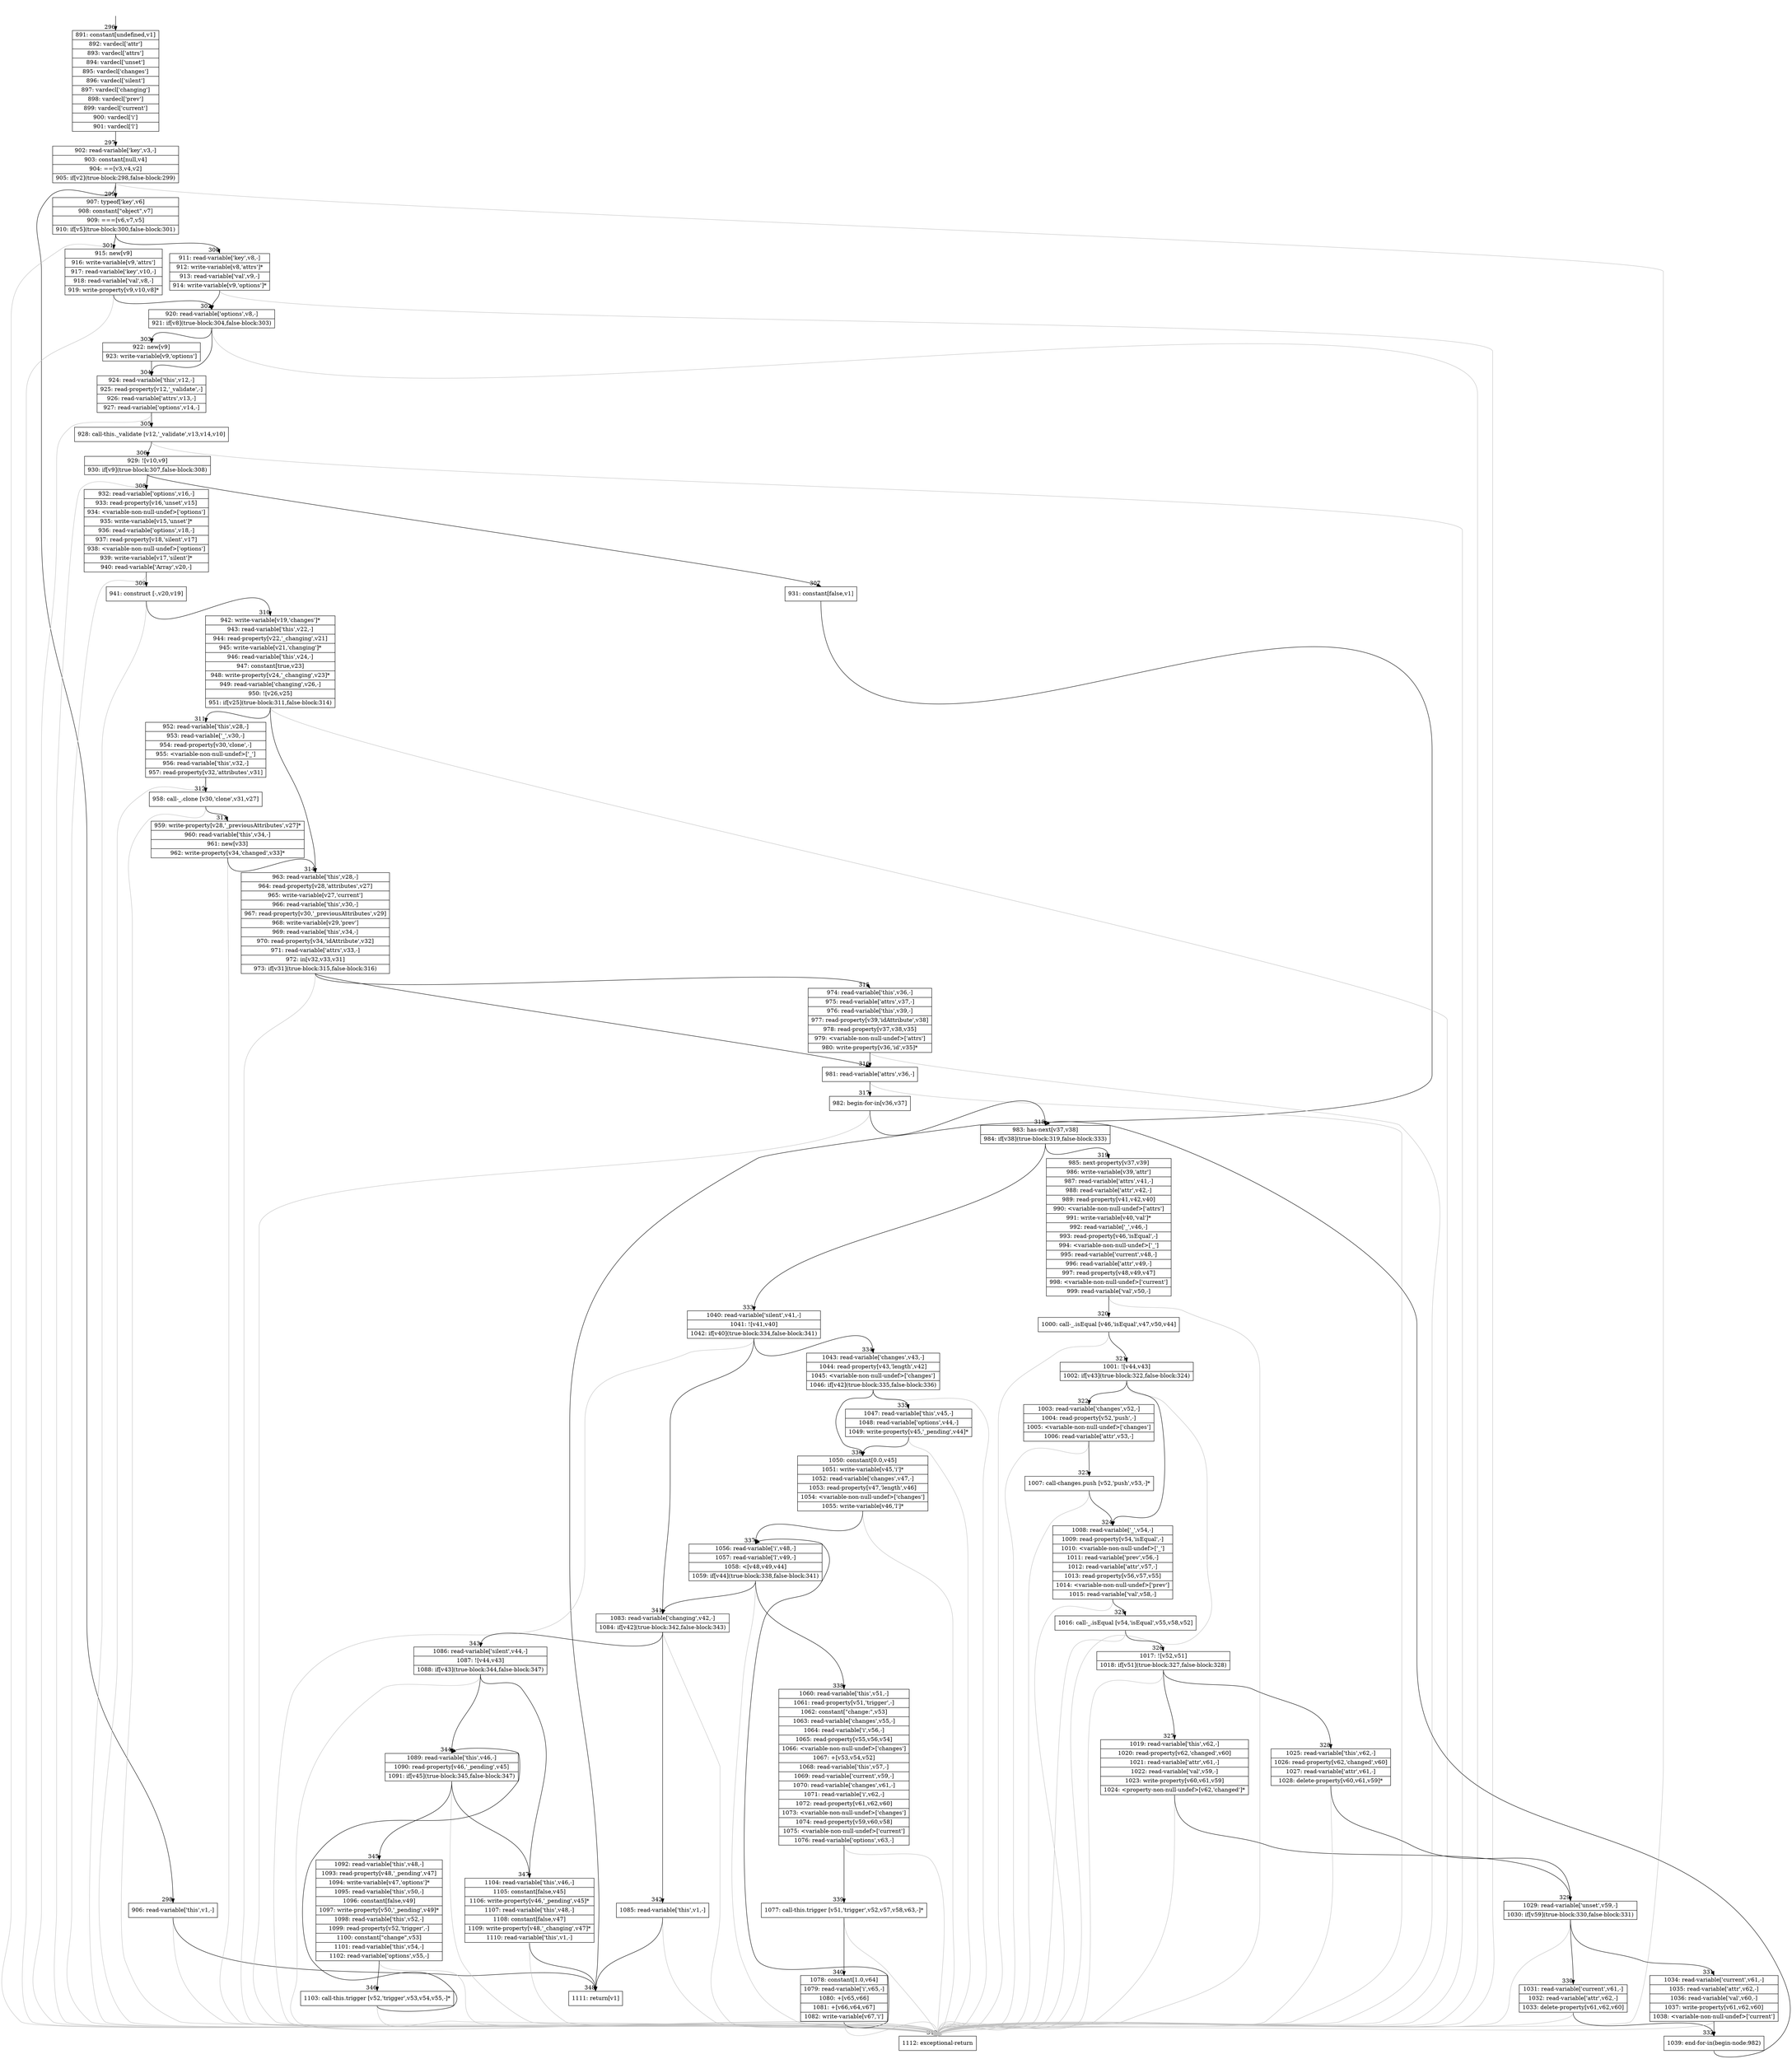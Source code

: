 digraph {
rankdir="TD"
BB_entry22[shape=none,label=""];
BB_entry22 -> BB296 [tailport=s, headport=n, headlabel="    296"]
BB296 [shape=record label="{891: constant[undefined,v1]|892: vardecl['attr']|893: vardecl['attrs']|894: vardecl['unset']|895: vardecl['changes']|896: vardecl['silent']|897: vardecl['changing']|898: vardecl['prev']|899: vardecl['current']|900: vardecl['i']|901: vardecl['l']}" ] 
BB296 -> BB297 [tailport=s, headport=n, headlabel="      297"]
BB297 [shape=record label="{902: read-variable['key',v3,-]|903: constant[null,v4]|904: ==[v3,v4,v2]|905: if[v2](true-block:298,false-block:299)}" ] 
BB297 -> BB298 [tailport=s, headport=n, headlabel="      298"]
BB297 -> BB299 [tailport=s, headport=n, headlabel="      299"]
BB297 -> BB349 [tailport=s, headport=n, color=gray, headlabel="      349"]
BB298 [shape=record label="{906: read-variable['this',v1,-]}" ] 
BB298 -> BB348 [tailport=s, headport=n, headlabel="      348"]
BB298 -> BB349 [tailport=s, headport=n, color=gray]
BB299 [shape=record label="{907: typeof['key',v6]|908: constant[\"object\",v7]|909: ===[v6,v7,v5]|910: if[v5](true-block:300,false-block:301)}" ] 
BB299 -> BB300 [tailport=s, headport=n, headlabel="      300"]
BB299 -> BB301 [tailport=s, headport=n, headlabel="      301"]
BB299 -> BB349 [tailport=s, headport=n, color=gray]
BB300 [shape=record label="{911: read-variable['key',v8,-]|912: write-variable[v8,'attrs']*|913: read-variable['val',v9,-]|914: write-variable[v9,'options']*}" ] 
BB300 -> BB302 [tailport=s, headport=n, headlabel="      302"]
BB300 -> BB349 [tailport=s, headport=n, color=gray]
BB301 [shape=record label="{915: new[v9]|916: write-variable[v9,'attrs']|917: read-variable['key',v10,-]|918: read-variable['val',v8,-]|919: write-property[v9,v10,v8]*}" ] 
BB301 -> BB302 [tailport=s, headport=n]
BB301 -> BB349 [tailport=s, headport=n, color=gray]
BB302 [shape=record label="{920: read-variable['options',v8,-]|921: if[v8](true-block:304,false-block:303)}" ] 
BB302 -> BB304 [tailport=s, headport=n, headlabel="      304"]
BB302 -> BB303 [tailport=s, headport=n, headlabel="      303"]
BB302 -> BB349 [tailport=s, headport=n, color=gray]
BB303 [shape=record label="{922: new[v9]|923: write-variable[v9,'options']}" ] 
BB303 -> BB304 [tailport=s, headport=n]
BB304 [shape=record label="{924: read-variable['this',v12,-]|925: read-property[v12,'_validate',-]|926: read-variable['attrs',v13,-]|927: read-variable['options',v14,-]}" ] 
BB304 -> BB305 [tailport=s, headport=n, headlabel="      305"]
BB304 -> BB349 [tailport=s, headport=n, color=gray]
BB305 [shape=record label="{928: call-this._validate [v12,'_validate',v13,v14,v10]}" ] 
BB305 -> BB306 [tailport=s, headport=n, headlabel="      306"]
BB305 -> BB349 [tailport=s, headport=n, color=gray]
BB306 [shape=record label="{929: ![v10,v9]|930: if[v9](true-block:307,false-block:308)}" ] 
BB306 -> BB307 [tailport=s, headport=n, headlabel="      307"]
BB306 -> BB308 [tailport=s, headport=n, headlabel="      308"]
BB306 -> BB349 [tailport=s, headport=n, color=gray]
BB307 [shape=record label="{931: constant[false,v1]}" ] 
BB307 -> BB348 [tailport=s, headport=n]
BB308 [shape=record label="{932: read-variable['options',v16,-]|933: read-property[v16,'unset',v15]|934: \<variable-non-null-undef\>['options']|935: write-variable[v15,'unset']*|936: read-variable['options',v18,-]|937: read-property[v18,'silent',v17]|938: \<variable-non-null-undef\>['options']|939: write-variable[v17,'silent']*|940: read-variable['Array',v20,-]}" ] 
BB308 -> BB309 [tailport=s, headport=n, headlabel="      309"]
BB308 -> BB349 [tailport=s, headport=n, color=gray]
BB309 [shape=record label="{941: construct [-,v20,v19]}" ] 
BB309 -> BB310 [tailport=s, headport=n, headlabel="      310"]
BB309 -> BB349 [tailport=s, headport=n, color=gray]
BB310 [shape=record label="{942: write-variable[v19,'changes']*|943: read-variable['this',v22,-]|944: read-property[v22,'_changing',v21]|945: write-variable[v21,'changing']*|946: read-variable['this',v24,-]|947: constant[true,v23]|948: write-property[v24,'_changing',v23]*|949: read-variable['changing',v26,-]|950: ![v26,v25]|951: if[v25](true-block:311,false-block:314)}" ] 
BB310 -> BB311 [tailport=s, headport=n, headlabel="      311"]
BB310 -> BB314 [tailport=s, headport=n, headlabel="      314"]
BB310 -> BB349 [tailport=s, headport=n, color=gray]
BB311 [shape=record label="{952: read-variable['this',v28,-]|953: read-variable['_',v30,-]|954: read-property[v30,'clone',-]|955: \<variable-non-null-undef\>['_']|956: read-variable['this',v32,-]|957: read-property[v32,'attributes',v31]}" ] 
BB311 -> BB312 [tailport=s, headport=n, headlabel="      312"]
BB311 -> BB349 [tailport=s, headport=n, color=gray]
BB312 [shape=record label="{958: call-_.clone [v30,'clone',v31,v27]}" ] 
BB312 -> BB313 [tailport=s, headport=n, headlabel="      313"]
BB312 -> BB349 [tailport=s, headport=n, color=gray]
BB313 [shape=record label="{959: write-property[v28,'_previousAttributes',v27]*|960: read-variable['this',v34,-]|961: new[v33]|962: write-property[v34,'changed',v33]*}" ] 
BB313 -> BB314 [tailport=s, headport=n]
BB313 -> BB349 [tailport=s, headport=n, color=gray]
BB314 [shape=record label="{963: read-variable['this',v28,-]|964: read-property[v28,'attributes',v27]|965: write-variable[v27,'current']|966: read-variable['this',v30,-]|967: read-property[v30,'_previousAttributes',v29]|968: write-variable[v29,'prev']|969: read-variable['this',v34,-]|970: read-property[v34,'idAttribute',v32]|971: read-variable['attrs',v33,-]|972: in[v32,v33,v31]|973: if[v31](true-block:315,false-block:316)}" ] 
BB314 -> BB315 [tailport=s, headport=n, headlabel="      315"]
BB314 -> BB316 [tailport=s, headport=n, headlabel="      316"]
BB314 -> BB349 [tailport=s, headport=n, color=gray]
BB315 [shape=record label="{974: read-variable['this',v36,-]|975: read-variable['attrs',v37,-]|976: read-variable['this',v39,-]|977: read-property[v39,'idAttribute',v38]|978: read-property[v37,v38,v35]|979: \<variable-non-null-undef\>['attrs']|980: write-property[v36,'id',v35]*}" ] 
BB315 -> BB316 [tailport=s, headport=n]
BB315 -> BB349 [tailport=s, headport=n, color=gray]
BB316 [shape=record label="{981: read-variable['attrs',v36,-]}" ] 
BB316 -> BB317 [tailport=s, headport=n, headlabel="      317"]
BB316 -> BB349 [tailport=s, headport=n, color=gray]
BB317 [shape=record label="{982: begin-for-in[v36,v37]}" ] 
BB317 -> BB318 [tailport=s, headport=n, headlabel="      318"]
BB317 -> BB349 [tailport=s, headport=n, color=gray]
BB318 [shape=record label="{983: has-next[v37,v38]|984: if[v38](true-block:319,false-block:333)}" ] 
BB318 -> BB319 [tailport=s, headport=n, headlabel="      319"]
BB318 -> BB333 [tailport=s, headport=n, headlabel="      333"]
BB319 [shape=record label="{985: next-property[v37,v39]|986: write-variable[v39,'attr']|987: read-variable['attrs',v41,-]|988: read-variable['attr',v42,-]|989: read-property[v41,v42,v40]|990: \<variable-non-null-undef\>['attrs']|991: write-variable[v40,'val']*|992: read-variable['_',v46,-]|993: read-property[v46,'isEqual',-]|994: \<variable-non-null-undef\>['_']|995: read-variable['current',v48,-]|996: read-variable['attr',v49,-]|997: read-property[v48,v49,v47]|998: \<variable-non-null-undef\>['current']|999: read-variable['val',v50,-]}" ] 
BB319 -> BB320 [tailport=s, headport=n, headlabel="      320"]
BB319 -> BB349 [tailport=s, headport=n, color=gray]
BB320 [shape=record label="{1000: call-_.isEqual [v46,'isEqual',v47,v50,v44]}" ] 
BB320 -> BB321 [tailport=s, headport=n, headlabel="      321"]
BB320 -> BB349 [tailport=s, headport=n, color=gray]
BB321 [shape=record label="{1001: ![v44,v43]|1002: if[v43](true-block:322,false-block:324)}" ] 
BB321 -> BB322 [tailport=s, headport=n, headlabel="      322"]
BB321 -> BB324 [tailport=s, headport=n, headlabel="      324"]
BB321 -> BB349 [tailport=s, headport=n, color=gray]
BB322 [shape=record label="{1003: read-variable['changes',v52,-]|1004: read-property[v52,'push',-]|1005: \<variable-non-null-undef\>['changes']|1006: read-variable['attr',v53,-]}" ] 
BB322 -> BB323 [tailport=s, headport=n, headlabel="      323"]
BB322 -> BB349 [tailport=s, headport=n, color=gray]
BB323 [shape=record label="{1007: call-changes.push [v52,'push',v53,-]*}" ] 
BB323 -> BB324 [tailport=s, headport=n]
BB323 -> BB349 [tailport=s, headport=n, color=gray]
BB324 [shape=record label="{1008: read-variable['_',v54,-]|1009: read-property[v54,'isEqual',-]|1010: \<variable-non-null-undef\>['_']|1011: read-variable['prev',v56,-]|1012: read-variable['attr',v57,-]|1013: read-property[v56,v57,v55]|1014: \<variable-non-null-undef\>['prev']|1015: read-variable['val',v58,-]}" ] 
BB324 -> BB325 [tailport=s, headport=n, headlabel="      325"]
BB324 -> BB349 [tailport=s, headport=n, color=gray]
BB325 [shape=record label="{1016: call-_.isEqual [v54,'isEqual',v55,v58,v52]}" ] 
BB325 -> BB326 [tailport=s, headport=n, headlabel="      326"]
BB325 -> BB349 [tailport=s, headport=n, color=gray]
BB326 [shape=record label="{1017: ![v52,v51]|1018: if[v51](true-block:327,false-block:328)}" ] 
BB326 -> BB327 [tailport=s, headport=n, headlabel="      327"]
BB326 -> BB328 [tailport=s, headport=n, headlabel="      328"]
BB326 -> BB349 [tailport=s, headport=n, color=gray]
BB327 [shape=record label="{1019: read-variable['this',v62,-]|1020: read-property[v62,'changed',v60]|1021: read-variable['attr',v61,-]|1022: read-variable['val',v59,-]|1023: write-property[v60,v61,v59]|1024: \<property-non-null-undef\>[v62,'changed']*}" ] 
BB327 -> BB329 [tailport=s, headport=n, headlabel="      329"]
BB327 -> BB349 [tailport=s, headport=n, color=gray]
BB328 [shape=record label="{1025: read-variable['this',v62,-]|1026: read-property[v62,'changed',v60]|1027: read-variable['attr',v61,-]|1028: delete-property[v60,v61,v59]*}" ] 
BB328 -> BB329 [tailport=s, headport=n]
BB328 -> BB349 [tailport=s, headport=n, color=gray]
BB329 [shape=record label="{1029: read-variable['unset',v59,-]|1030: if[v59](true-block:330,false-block:331)}" ] 
BB329 -> BB330 [tailport=s, headport=n, headlabel="      330"]
BB329 -> BB331 [tailport=s, headport=n, headlabel="      331"]
BB329 -> BB349 [tailport=s, headport=n, color=gray]
BB330 [shape=record label="{1031: read-variable['current',v61,-]|1032: read-variable['attr',v62,-]|1033: delete-property[v61,v62,v60]}" ] 
BB330 -> BB332 [tailport=s, headport=n, headlabel="      332"]
BB330 -> BB349 [tailport=s, headport=n, color=gray]
BB331 [shape=record label="{1034: read-variable['current',v61,-]|1035: read-variable['attr',v62,-]|1036: read-variable['val',v60,-]|1037: write-property[v61,v62,v60]|1038: \<variable-non-null-undef\>['current']}" ] 
BB331 -> BB332 [tailport=s, headport=n]
BB331 -> BB349 [tailport=s, headport=n, color=gray]
BB332 [shape=record label="{1039: end-for-in(begin-node:982)}" ] 
BB332 -> BB318 [tailport=s, headport=n]
BB333 [shape=record label="{1040: read-variable['silent',v41,-]|1041: ![v41,v40]|1042: if[v40](true-block:334,false-block:341)}" ] 
BB333 -> BB334 [tailport=s, headport=n, headlabel="      334"]
BB333 -> BB341 [tailport=s, headport=n, headlabel="      341"]
BB333 -> BB349 [tailport=s, headport=n, color=gray]
BB334 [shape=record label="{1043: read-variable['changes',v43,-]|1044: read-property[v43,'length',v42]|1045: \<variable-non-null-undef\>['changes']|1046: if[v42](true-block:335,false-block:336)}" ] 
BB334 -> BB335 [tailport=s, headport=n, headlabel="      335"]
BB334 -> BB336 [tailport=s, headport=n, headlabel="      336"]
BB334 -> BB349 [tailport=s, headport=n, color=gray]
BB335 [shape=record label="{1047: read-variable['this',v45,-]|1048: read-variable['options',v44,-]|1049: write-property[v45,'_pending',v44]*}" ] 
BB335 -> BB336 [tailport=s, headport=n]
BB335 -> BB349 [tailport=s, headport=n, color=gray]
BB336 [shape=record label="{1050: constant[0.0,v45]|1051: write-variable[v45,'i']*|1052: read-variable['changes',v47,-]|1053: read-property[v47,'length',v46]|1054: \<variable-non-null-undef\>['changes']|1055: write-variable[v46,'l']*}" ] 
BB336 -> BB337 [tailport=s, headport=n, headlabel="      337"]
BB336 -> BB349 [tailport=s, headport=n, color=gray]
BB337 [shape=record label="{1056: read-variable['i',v48,-]|1057: read-variable['l',v49,-]|1058: \<[v48,v49,v44]|1059: if[v44](true-block:338,false-block:341)}" ] 
BB337 -> BB338 [tailport=s, headport=n, headlabel="      338"]
BB337 -> BB341 [tailport=s, headport=n]
BB337 -> BB349 [tailport=s, headport=n, color=gray]
BB338 [shape=record label="{1060: read-variable['this',v51,-]|1061: read-property[v51,'trigger',-]|1062: constant[\"change:\",v53]|1063: read-variable['changes',v55,-]|1064: read-variable['i',v56,-]|1065: read-property[v55,v56,v54]|1066: \<variable-non-null-undef\>['changes']|1067: +[v53,v54,v52]|1068: read-variable['this',v57,-]|1069: read-variable['current',v59,-]|1070: read-variable['changes',v61,-]|1071: read-variable['i',v62,-]|1072: read-property[v61,v62,v60]|1073: \<variable-non-null-undef\>['changes']|1074: read-property[v59,v60,v58]|1075: \<variable-non-null-undef\>['current']|1076: read-variable['options',v63,-]}" ] 
BB338 -> BB339 [tailport=s, headport=n, headlabel="      339"]
BB338 -> BB349 [tailport=s, headport=n, color=gray]
BB339 [shape=record label="{1077: call-this.trigger [v51,'trigger',v52,v57,v58,v63,-]*}" ] 
BB339 -> BB340 [tailport=s, headport=n, headlabel="      340"]
BB339 -> BB349 [tailport=s, headport=n, color=gray]
BB340 [shape=record label="{1078: constant[1.0,v64]|1079: read-variable['i',v65,-]|1080: +[v65,v66]|1081: +[v66,v64,v67]|1082: write-variable[v67,'i']}" ] 
BB340 -> BB337 [tailport=s, headport=n]
BB340 -> BB349 [tailport=s, headport=n, color=gray]
BB341 [shape=record label="{1083: read-variable['changing',v42,-]|1084: if[v42](true-block:342,false-block:343)}" ] 
BB341 -> BB342 [tailport=s, headport=n, headlabel="      342"]
BB341 -> BB343 [tailport=s, headport=n, headlabel="      343"]
BB341 -> BB349 [tailport=s, headport=n, color=gray]
BB342 [shape=record label="{1085: read-variable['this',v1,-]}" ] 
BB342 -> BB348 [tailport=s, headport=n]
BB342 -> BB349 [tailport=s, headport=n, color=gray]
BB343 [shape=record label="{1086: read-variable['silent',v44,-]|1087: ![v44,v43]|1088: if[v43](true-block:344,false-block:347)}" ] 
BB343 -> BB344 [tailport=s, headport=n, headlabel="      344"]
BB343 -> BB347 [tailport=s, headport=n, headlabel="      347"]
BB343 -> BB349 [tailport=s, headport=n, color=gray]
BB344 [shape=record label="{1089: read-variable['this',v46,-]|1090: read-property[v46,'_pending',v45]|1091: if[v45](true-block:345,false-block:347)}" ] 
BB344 -> BB345 [tailport=s, headport=n, headlabel="      345"]
BB344 -> BB347 [tailport=s, headport=n]
BB344 -> BB349 [tailport=s, headport=n, color=gray]
BB345 [shape=record label="{1092: read-variable['this',v48,-]|1093: read-property[v48,'_pending',v47]|1094: write-variable[v47,'options']*|1095: read-variable['this',v50,-]|1096: constant[false,v49]|1097: write-property[v50,'_pending',v49]*|1098: read-variable['this',v52,-]|1099: read-property[v52,'trigger',-]|1100: constant[\"change\",v53]|1101: read-variable['this',v54,-]|1102: read-variable['options',v55,-]}" ] 
BB345 -> BB346 [tailport=s, headport=n, headlabel="      346"]
BB345 -> BB349 [tailport=s, headport=n, color=gray]
BB346 [shape=record label="{1103: call-this.trigger [v52,'trigger',v53,v54,v55,-]*}" ] 
BB346 -> BB344 [tailport=s, headport=n]
BB346 -> BB349 [tailport=s, headport=n, color=gray]
BB347 [shape=record label="{1104: read-variable['this',v46,-]|1105: constant[false,v45]|1106: write-property[v46,'_pending',v45]*|1107: read-variable['this',v48,-]|1108: constant[false,v47]|1109: write-property[v48,'_changing',v47]*|1110: read-variable['this',v1,-]}" ] 
BB347 -> BB348 [tailport=s, headport=n]
BB347 -> BB349 [tailport=s, headport=n, color=gray]
BB348 [shape=record label="{1111: return[v1]}" ] 
BB349 [shape=record label="{1112: exceptional-return}" ] 
//#$~ 373
}
